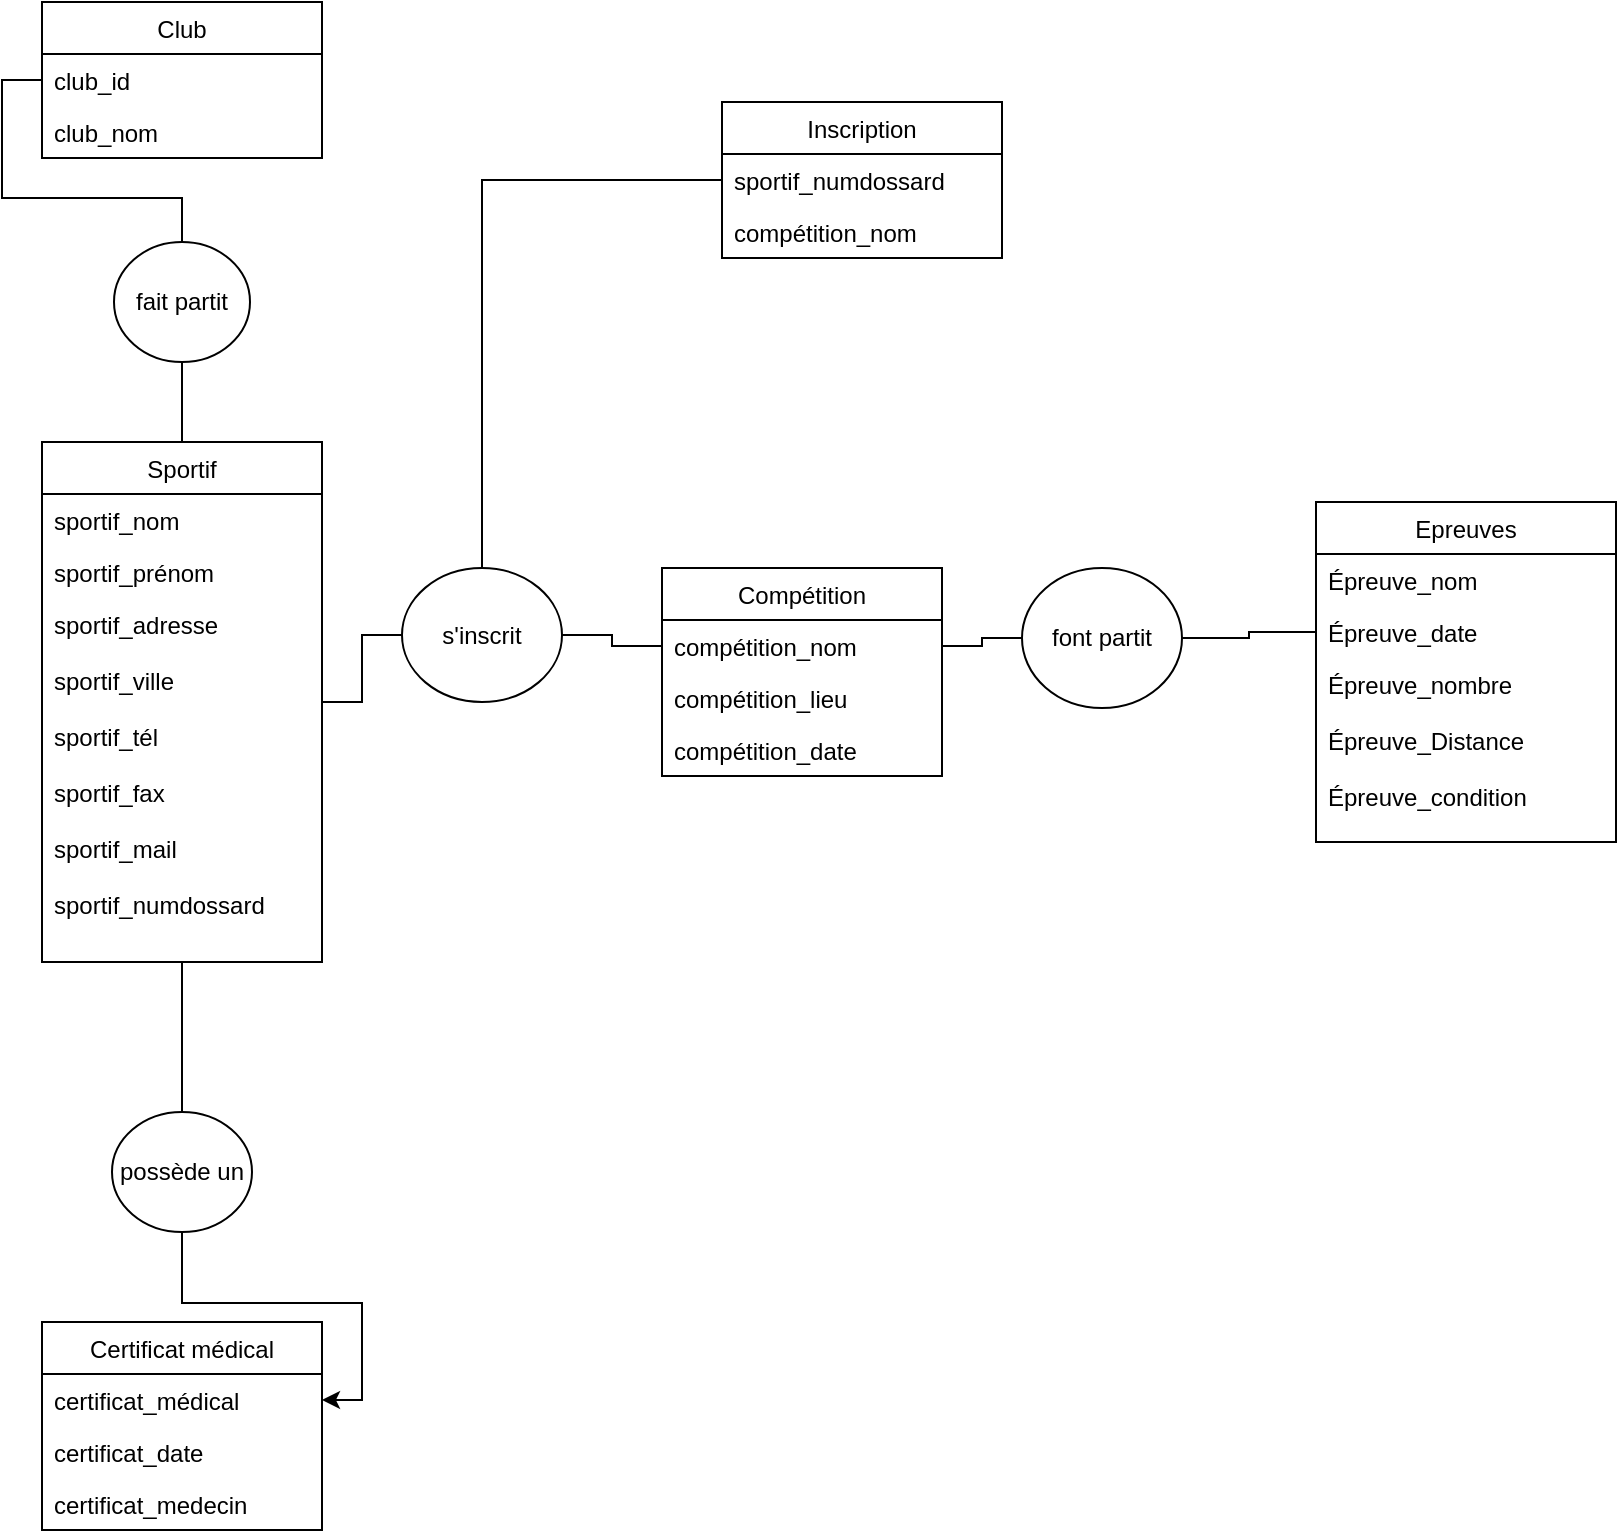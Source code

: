 <mxfile version="13.3.9" type="github">
  <diagram id="O4Y_kGMGUPkg59ox-LyD" name="Page-1">
    <mxGraphModel dx="1035" dy="596" grid="1" gridSize="10" guides="1" tooltips="1" connect="1" arrows="1" fold="1" page="1" pageScale="1" pageWidth="827" pageHeight="1169" math="0" shadow="0">
      <root>
        <mxCell id="0" />
        <mxCell id="1" parent="0" />
        <mxCell id="HqpbCarrzdw9FyBz_RUs-45" style="edgeStyle=orthogonalEdgeStyle;rounded=0;orthogonalLoop=1;jettySize=auto;html=1;exitX=0.5;exitY=1;exitDx=0;exitDy=0;endArrow=none;endFill=0;" parent="1" source="HqpbCarrzdw9FyBz_RUs-5" target="HqpbCarrzdw9FyBz_RUs-39" edge="1">
          <mxGeometry relative="1" as="geometry" />
        </mxCell>
        <mxCell id="HqpbCarrzdw9FyBz_RUs-5" value="Sportif" style="swimlane;fontStyle=0;childLayout=stackLayout;horizontal=1;startSize=26;fillColor=none;horizontalStack=0;resizeParent=1;resizeParentMax=0;resizeLast=0;collapsible=1;marginBottom=0;" parent="1" vertex="1">
          <mxGeometry x="40" y="220" width="140" height="260" as="geometry" />
        </mxCell>
        <mxCell id="HqpbCarrzdw9FyBz_RUs-6" value="sportif_nom" style="text;strokeColor=none;fillColor=none;align=left;verticalAlign=top;spacingLeft=4;spacingRight=4;overflow=hidden;rotatable=0;points=[[0,0.5],[1,0.5]];portConstraint=eastwest;" parent="HqpbCarrzdw9FyBz_RUs-5" vertex="1">
          <mxGeometry y="26" width="140" height="26" as="geometry" />
        </mxCell>
        <mxCell id="HqpbCarrzdw9FyBz_RUs-7" value="sportif_prénom" style="text;strokeColor=none;fillColor=none;align=left;verticalAlign=top;spacingLeft=4;spacingRight=4;overflow=hidden;rotatable=0;points=[[0,0.5],[1,0.5]];portConstraint=eastwest;" parent="HqpbCarrzdw9FyBz_RUs-5" vertex="1">
          <mxGeometry y="52" width="140" height="26" as="geometry" />
        </mxCell>
        <mxCell id="HqpbCarrzdw9FyBz_RUs-8" value="sportif_adresse&#xa;&#xa;sportif_ville&#xa;&#xa;sportif_tél&#xa;&#xa;sportif_fax&#xa;&#xa;sportif_mail&#xa;&#xa;sportif_numdossard&#xa;" style="text;strokeColor=none;fillColor=none;align=left;verticalAlign=top;spacingLeft=4;spacingRight=4;overflow=hidden;rotatable=0;points=[[0,0.5],[1,0.5]];portConstraint=eastwest;" parent="HqpbCarrzdw9FyBz_RUs-5" vertex="1">
          <mxGeometry y="78" width="140" height="182" as="geometry" />
        </mxCell>
        <mxCell id="HqpbCarrzdw9FyBz_RUs-42" style="edgeStyle=orthogonalEdgeStyle;rounded=0;orthogonalLoop=1;jettySize=auto;html=1;exitX=0.5;exitY=1;exitDx=0;exitDy=0;entryX=0.5;entryY=0;entryDx=0;entryDy=0;endArrow=none;endFill=0;" parent="1" source="HqpbCarrzdw9FyBz_RUs-37" target="HqpbCarrzdw9FyBz_RUs-5" edge="1">
          <mxGeometry relative="1" as="geometry" />
        </mxCell>
        <mxCell id="HqpbCarrzdw9FyBz_RUs-37" value="fait partit" style="ellipse;whiteSpace=wrap;html=1;" parent="1" vertex="1">
          <mxGeometry x="76" y="120" width="68" height="60" as="geometry" />
        </mxCell>
        <mxCell id="HqpbCarrzdw9FyBz_RUs-1" value="Club" style="swimlane;fontStyle=0;childLayout=stackLayout;horizontal=1;startSize=26;fillColor=none;horizontalStack=0;resizeParent=1;resizeParentMax=0;resizeLast=0;collapsible=1;marginBottom=0;" parent="1" vertex="1">
          <mxGeometry x="40" width="140" height="78" as="geometry" />
        </mxCell>
        <mxCell id="HqpbCarrzdw9FyBz_RUs-2" value="club_id" style="text;strokeColor=none;fillColor=none;align=left;verticalAlign=top;spacingLeft=4;spacingRight=4;overflow=hidden;rotatable=0;points=[[0,0.5],[1,0.5]];portConstraint=eastwest;" parent="HqpbCarrzdw9FyBz_RUs-1" vertex="1">
          <mxGeometry y="26" width="140" height="26" as="geometry" />
        </mxCell>
        <mxCell id="HqpbCarrzdw9FyBz_RUs-3" value="club_nom" style="text;strokeColor=none;fillColor=none;align=left;verticalAlign=top;spacingLeft=4;spacingRight=4;overflow=hidden;rotatable=0;points=[[0,0.5],[1,0.5]];portConstraint=eastwest;" parent="HqpbCarrzdw9FyBz_RUs-1" vertex="1">
          <mxGeometry y="52" width="140" height="26" as="geometry" />
        </mxCell>
        <mxCell id="HqpbCarrzdw9FyBz_RUs-46" value="" style="edgeStyle=orthogonalEdgeStyle;rounded=0;orthogonalLoop=1;jettySize=auto;html=1;" parent="1" source="HqpbCarrzdw9FyBz_RUs-39" target="HqpbCarrzdw9FyBz_RUs-10" edge="1">
          <mxGeometry relative="1" as="geometry" />
        </mxCell>
        <mxCell id="HqpbCarrzdw9FyBz_RUs-39" value="possède un" style="ellipse;whiteSpace=wrap;html=1;" parent="1" vertex="1">
          <mxGeometry x="75" y="555" width="70" height="60" as="geometry" />
        </mxCell>
        <mxCell id="HqpbCarrzdw9FyBz_RUs-21" value="Inscription" style="swimlane;fontStyle=0;childLayout=stackLayout;horizontal=1;startSize=26;fillColor=none;horizontalStack=0;resizeParent=1;resizeParentMax=0;resizeLast=0;collapsible=1;marginBottom=0;" parent="1" vertex="1">
          <mxGeometry x="380" y="50" width="140" height="78" as="geometry" />
        </mxCell>
        <mxCell id="HqpbCarrzdw9FyBz_RUs-23" value="sportif_numdossard" style="text;strokeColor=none;fillColor=none;align=left;verticalAlign=top;spacingLeft=4;spacingRight=4;overflow=hidden;rotatable=0;points=[[0,0.5],[1,0.5]];portConstraint=eastwest;" parent="HqpbCarrzdw9FyBz_RUs-21" vertex="1">
          <mxGeometry y="26" width="140" height="26" as="geometry" />
        </mxCell>
        <mxCell id="HqpbCarrzdw9FyBz_RUs-24" value="compétition_nom" style="text;strokeColor=none;fillColor=none;align=left;verticalAlign=top;spacingLeft=4;spacingRight=4;overflow=hidden;rotatable=0;points=[[0,0.5],[1,0.5]];portConstraint=eastwest;" parent="HqpbCarrzdw9FyBz_RUs-21" vertex="1">
          <mxGeometry y="52" width="140" height="26" as="geometry" />
        </mxCell>
        <mxCell id="HqpbCarrzdw9FyBz_RUs-9" value="Certificat médical " style="swimlane;fontStyle=0;childLayout=stackLayout;horizontal=1;startSize=26;fillColor=none;horizontalStack=0;resizeParent=1;resizeParentMax=0;resizeLast=0;collapsible=1;marginBottom=0;" parent="1" vertex="1">
          <mxGeometry x="40" y="660" width="140" height="104" as="geometry" />
        </mxCell>
        <mxCell id="HqpbCarrzdw9FyBz_RUs-10" value="certificat_médical&#xa;" style="text;strokeColor=none;fillColor=none;align=left;verticalAlign=top;spacingLeft=4;spacingRight=4;overflow=hidden;rotatable=0;points=[[0,0.5],[1,0.5]];portConstraint=eastwest;" parent="HqpbCarrzdw9FyBz_RUs-9" vertex="1">
          <mxGeometry y="26" width="140" height="26" as="geometry" />
        </mxCell>
        <mxCell id="HqpbCarrzdw9FyBz_RUs-11" value="certificat_date" style="text;strokeColor=none;fillColor=none;align=left;verticalAlign=top;spacingLeft=4;spacingRight=4;overflow=hidden;rotatable=0;points=[[0,0.5],[1,0.5]];portConstraint=eastwest;" parent="HqpbCarrzdw9FyBz_RUs-9" vertex="1">
          <mxGeometry y="52" width="140" height="26" as="geometry" />
        </mxCell>
        <mxCell id="HqpbCarrzdw9FyBz_RUs-12" value="certificat_medecin" style="text;strokeColor=none;fillColor=none;align=left;verticalAlign=top;spacingLeft=4;spacingRight=4;overflow=hidden;rotatable=0;points=[[0,0.5],[1,0.5]];portConstraint=eastwest;" parent="HqpbCarrzdw9FyBz_RUs-9" vertex="1">
          <mxGeometry y="78" width="140" height="26" as="geometry" />
        </mxCell>
        <mxCell id="HqpbCarrzdw9FyBz_RUs-44" style="edgeStyle=orthogonalEdgeStyle;rounded=0;orthogonalLoop=1;jettySize=auto;html=1;entryX=0;entryY=0.5;entryDx=0;entryDy=0;endArrow=none;endFill=0;" parent="1" source="HqpbCarrzdw9FyBz_RUs-40" target="HqpbCarrzdw9FyBz_RUs-23" edge="1">
          <mxGeometry relative="1" as="geometry" />
        </mxCell>
        <mxCell id="HqpbCarrzdw9FyBz_RUs-47" style="edgeStyle=orthogonalEdgeStyle;rounded=0;orthogonalLoop=1;jettySize=auto;html=1;exitX=1;exitY=0.5;exitDx=0;exitDy=0;entryX=0;entryY=0.5;entryDx=0;entryDy=0;endArrow=none;endFill=0;" parent="1" source="HqpbCarrzdw9FyBz_RUs-40" target="HqpbCarrzdw9FyBz_RUs-14" edge="1">
          <mxGeometry relative="1" as="geometry" />
        </mxCell>
        <mxCell id="HqpbCarrzdw9FyBz_RUs-48" style="edgeStyle=orthogonalEdgeStyle;rounded=0;orthogonalLoop=1;jettySize=auto;html=1;exitX=0;exitY=0.5;exitDx=0;exitDy=0;entryX=1;entryY=0.5;entryDx=0;entryDy=0;endArrow=none;endFill=0;" parent="1" source="HqpbCarrzdw9FyBz_RUs-40" target="HqpbCarrzdw9FyBz_RUs-5" edge="1">
          <mxGeometry relative="1" as="geometry" />
        </mxCell>
        <mxCell id="HqpbCarrzdw9FyBz_RUs-40" value="s&#39;inscrit" style="ellipse;whiteSpace=wrap;html=1;" parent="1" vertex="1">
          <mxGeometry x="220" y="283" width="80" height="67" as="geometry" />
        </mxCell>
        <mxCell id="WY4ZJMlsSAvms_a7chS0-2" style="edgeStyle=orthogonalEdgeStyle;rounded=0;orthogonalLoop=1;jettySize=auto;html=1;exitX=0;exitY=0.5;exitDx=0;exitDy=0;entryX=1;entryY=0.5;entryDx=0;entryDy=0;startArrow=none;startFill=0;endArrow=none;endFill=0;" parent="1" source="HqpbCarrzdw9FyBz_RUs-41" target="HqpbCarrzdw9FyBz_RUs-14" edge="1">
          <mxGeometry relative="1" as="geometry" />
        </mxCell>
        <mxCell id="HqpbCarrzdw9FyBz_RUs-41" value="font partit" style="ellipse;whiteSpace=wrap;html=1;" parent="1" vertex="1">
          <mxGeometry x="530" y="283" width="80" height="70" as="geometry" />
        </mxCell>
        <mxCell id="HqpbCarrzdw9FyBz_RUs-13" value="Compétition" style="swimlane;fontStyle=0;childLayout=stackLayout;horizontal=1;startSize=26;fillColor=none;horizontalStack=0;resizeParent=1;resizeParentMax=0;resizeLast=0;collapsible=1;marginBottom=0;" parent="1" vertex="1">
          <mxGeometry x="350" y="283" width="140" height="104" as="geometry" />
        </mxCell>
        <mxCell id="HqpbCarrzdw9FyBz_RUs-14" value="compétition_nom" style="text;strokeColor=none;fillColor=none;align=left;verticalAlign=top;spacingLeft=4;spacingRight=4;overflow=hidden;rotatable=0;points=[[0,0.5],[1,0.5]];portConstraint=eastwest;" parent="HqpbCarrzdw9FyBz_RUs-13" vertex="1">
          <mxGeometry y="26" width="140" height="26" as="geometry" />
        </mxCell>
        <mxCell id="HqpbCarrzdw9FyBz_RUs-15" value="compétition_lieu" style="text;strokeColor=none;fillColor=none;align=left;verticalAlign=top;spacingLeft=4;spacingRight=4;overflow=hidden;rotatable=0;points=[[0,0.5],[1,0.5]];portConstraint=eastwest;" parent="HqpbCarrzdw9FyBz_RUs-13" vertex="1">
          <mxGeometry y="52" width="140" height="26" as="geometry" />
        </mxCell>
        <mxCell id="HqpbCarrzdw9FyBz_RUs-16" value="compétition_date" style="text;strokeColor=none;fillColor=none;align=left;verticalAlign=top;spacingLeft=4;spacingRight=4;overflow=hidden;rotatable=0;points=[[0,0.5],[1,0.5]];portConstraint=eastwest;" parent="HqpbCarrzdw9FyBz_RUs-13" vertex="1">
          <mxGeometry y="78" width="140" height="26" as="geometry" />
        </mxCell>
        <mxCell id="HqpbCarrzdw9FyBz_RUs-43" style="edgeStyle=orthogonalEdgeStyle;rounded=0;orthogonalLoop=1;jettySize=auto;html=1;entryX=0.5;entryY=0;entryDx=0;entryDy=0;endArrow=none;endFill=0;" parent="1" source="HqpbCarrzdw9FyBz_RUs-2" target="HqpbCarrzdw9FyBz_RUs-37" edge="1">
          <mxGeometry relative="1" as="geometry">
            <Array as="points">
              <mxPoint x="20" y="39" />
              <mxPoint x="20" y="98" />
              <mxPoint x="110" y="98" />
            </Array>
          </mxGeometry>
        </mxCell>
        <mxCell id="HqpbCarrzdw9FyBz_RUs-17" value="Epreuves" style="swimlane;fontStyle=0;childLayout=stackLayout;horizontal=1;startSize=26;fillColor=none;horizontalStack=0;resizeParent=1;resizeParentMax=0;resizeLast=0;collapsible=1;marginBottom=0;" parent="1" vertex="1">
          <mxGeometry x="677" y="250" width="150" height="170" as="geometry" />
        </mxCell>
        <mxCell id="HqpbCarrzdw9FyBz_RUs-18" value="Épreuve_nom" style="text;strokeColor=none;fillColor=none;align=left;verticalAlign=top;spacingLeft=4;spacingRight=4;overflow=hidden;rotatable=0;points=[[0,0.5],[1,0.5]];portConstraint=eastwest;" parent="HqpbCarrzdw9FyBz_RUs-17" vertex="1">
          <mxGeometry y="26" width="150" height="26" as="geometry" />
        </mxCell>
        <mxCell id="HqpbCarrzdw9FyBz_RUs-19" value="Épreuve_date" style="text;strokeColor=none;fillColor=none;align=left;verticalAlign=top;spacingLeft=4;spacingRight=4;overflow=hidden;rotatable=0;points=[[0,0.5],[1,0.5]];portConstraint=eastwest;" parent="HqpbCarrzdw9FyBz_RUs-17" vertex="1">
          <mxGeometry y="52" width="150" height="26" as="geometry" />
        </mxCell>
        <mxCell id="HqpbCarrzdw9FyBz_RUs-20" value="Épreuve_nombre&#xa;&#xa;Épreuve_Distance&#xa;&#xa;Épreuve_condition&#xa;" style="text;strokeColor=none;fillColor=none;align=left;verticalAlign=top;spacingLeft=4;spacingRight=4;overflow=hidden;rotatable=0;points=[[0,0.5],[1,0.5]];portConstraint=eastwest;" parent="HqpbCarrzdw9FyBz_RUs-17" vertex="1">
          <mxGeometry y="78" width="150" height="92" as="geometry" />
        </mxCell>
        <mxCell id="WY4ZJMlsSAvms_a7chS0-1" style="edgeStyle=orthogonalEdgeStyle;rounded=0;orthogonalLoop=1;jettySize=auto;html=1;exitX=0;exitY=0.5;exitDx=0;exitDy=0;entryX=1;entryY=0.5;entryDx=0;entryDy=0;endArrow=none;endFill=0;" parent="1" source="HqpbCarrzdw9FyBz_RUs-19" target="HqpbCarrzdw9FyBz_RUs-41" edge="1">
          <mxGeometry relative="1" as="geometry" />
        </mxCell>
      </root>
    </mxGraphModel>
  </diagram>
</mxfile>
